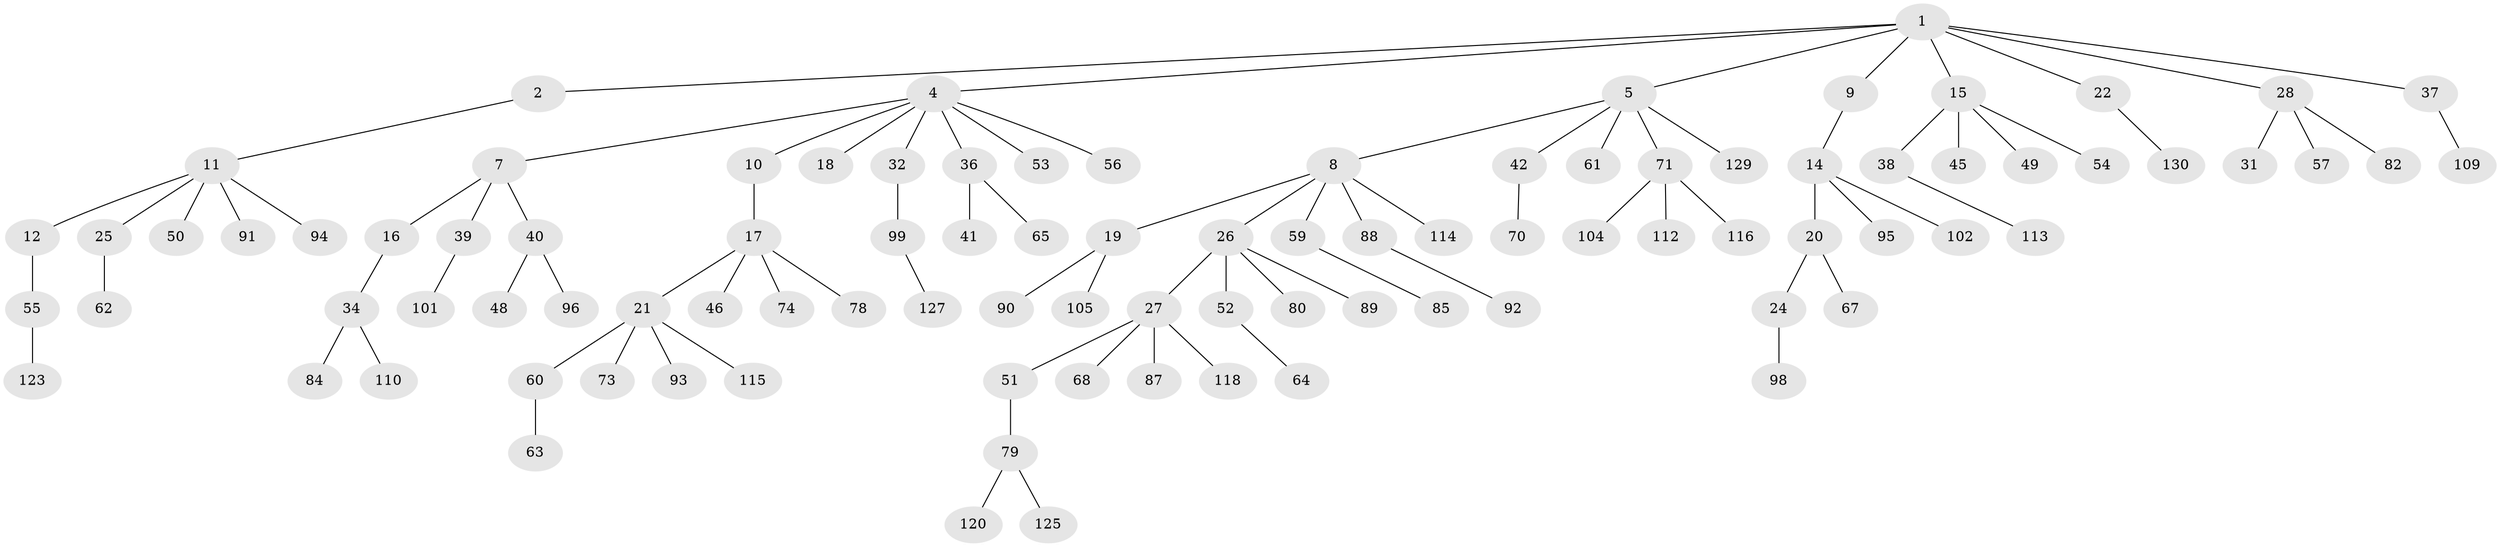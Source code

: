 // Generated by graph-tools (version 1.1) at 2025/24/03/03/25 07:24:08]
// undirected, 95 vertices, 94 edges
graph export_dot {
graph [start="1"]
  node [color=gray90,style=filled];
  1 [super="+3"];
  2;
  4 [super="+30"];
  5 [super="+6"];
  7 [super="+33"];
  8 [super="+13"];
  9;
  10;
  11 [super="+23"];
  12 [super="+44"];
  14 [super="+77"];
  15;
  16;
  17 [super="+75"];
  18;
  19;
  20 [super="+29"];
  21 [super="+47"];
  22 [super="+76"];
  24;
  25;
  26 [super="+43"];
  27 [super="+35"];
  28 [super="+58"];
  31;
  32;
  34 [super="+72"];
  36;
  37 [super="+81"];
  38 [super="+126"];
  39 [super="+100"];
  40 [super="+86"];
  41;
  42 [super="+122"];
  45;
  46;
  48 [super="+83"];
  49;
  50 [super="+69"];
  51;
  52;
  53;
  54;
  55 [super="+66"];
  56 [super="+108"];
  57;
  59;
  60;
  61;
  62;
  63;
  64;
  65 [super="+106"];
  67;
  68;
  70 [super="+107"];
  71 [super="+119"];
  73;
  74;
  78;
  79 [super="+111"];
  80;
  82;
  84;
  85 [super="+121"];
  87;
  88;
  89;
  90 [super="+103"];
  91;
  92;
  93 [super="+97"];
  94;
  95;
  96;
  98 [super="+117"];
  99 [super="+124"];
  101;
  102;
  104;
  105;
  109;
  110;
  112;
  113;
  114;
  115;
  116;
  118;
  120;
  123;
  125 [super="+128"];
  127;
  129;
  130;
  1 -- 2;
  1 -- 4;
  1 -- 9;
  1 -- 28;
  1 -- 37;
  1 -- 5;
  1 -- 22;
  1 -- 15;
  2 -- 11;
  4 -- 7;
  4 -- 10;
  4 -- 18;
  4 -- 36;
  4 -- 56;
  4 -- 32;
  4 -- 53;
  5 -- 129;
  5 -- 71;
  5 -- 8;
  5 -- 42;
  5 -- 61;
  7 -- 16;
  7 -- 40;
  7 -- 39;
  8 -- 19;
  8 -- 26;
  8 -- 59;
  8 -- 114;
  8 -- 88;
  9 -- 14;
  10 -- 17;
  11 -- 12;
  11 -- 25;
  11 -- 91;
  11 -- 94;
  11 -- 50;
  12 -- 55;
  14 -- 20;
  14 -- 102;
  14 -- 95;
  15 -- 38;
  15 -- 45;
  15 -- 49;
  15 -- 54;
  16 -- 34;
  17 -- 21;
  17 -- 46;
  17 -- 74;
  17 -- 78;
  19 -- 90;
  19 -- 105;
  20 -- 24;
  20 -- 67;
  21 -- 60;
  21 -- 93;
  21 -- 73;
  21 -- 115;
  22 -- 130;
  24 -- 98;
  25 -- 62;
  26 -- 27;
  26 -- 52;
  26 -- 80;
  26 -- 89;
  27 -- 51;
  27 -- 87;
  27 -- 118;
  27 -- 68;
  28 -- 31;
  28 -- 57;
  28 -- 82;
  32 -- 99;
  34 -- 84;
  34 -- 110;
  36 -- 41;
  36 -- 65;
  37 -- 109;
  38 -- 113;
  39 -- 101;
  40 -- 48;
  40 -- 96;
  42 -- 70;
  51 -- 79;
  52 -- 64;
  55 -- 123;
  59 -- 85;
  60 -- 63;
  71 -- 104;
  71 -- 112;
  71 -- 116;
  79 -- 120;
  79 -- 125;
  88 -- 92;
  99 -- 127;
}
